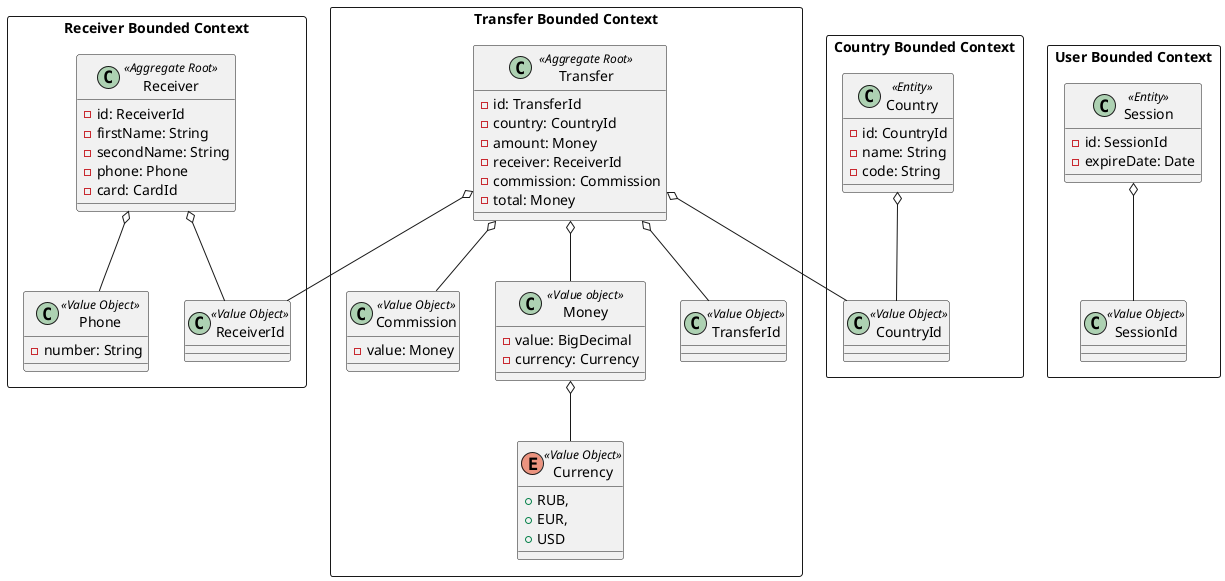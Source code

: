 @startuml

package "Receiver Bounded Context" <<Rectangle>> {
    class Phone <<Value Object>> {
        - number: String
    }

    class ReceiverId <<Value Object>>
    class Receiver <<Aggregate Root>> {
        - id: ReceiverId
        - firstName: String
        - secondName: String
        - phone: Phone
        - card: CardId
    }
    Receiver o-- ReceiverId
    Receiver o-- Phone
}

package "User Bounded Context" <<Rectangle>> {
    class SessionId <<Value Object>>
    class Session <<Entity>> {
        - id: SessionId
        - expireDate: Date
    }
    Session o-- SessionId
}

package "Country Bounded Context" <<Rectangle>> {
    class CountryId <<Value Object>>
    class Country <<Entity>> {
        - id: CountryId
        - name: String
        - code: String
    }
    Country o-- CountryId
}

package "Transfer Bounded Context" <<Rectangle>> {
    class Commission <<Value Object>> {
        - value: Money
    }

    enum Currency <<Value Object>> {
        + RUB,
        + EUR,
        + USD
    }

    class Money <<Value object>> {
         - value: BigDecimal
         - currency: Currency
    }
    Money o-- Currency

    class TransferId <<Value Object>>
    class Transfer <<Aggregate Root>> {
        - id: TransferId
        - country: CountryId
        - amount: Money
        - receiver: ReceiverId
        - commission: Commission
        - total: Money
    }
    Transfer o-- TransferId
    Transfer o-- CountryId
    Transfer o-- Money
    Transfer o-- ReceiverId
    Transfer o-- Commission
}

@enduml